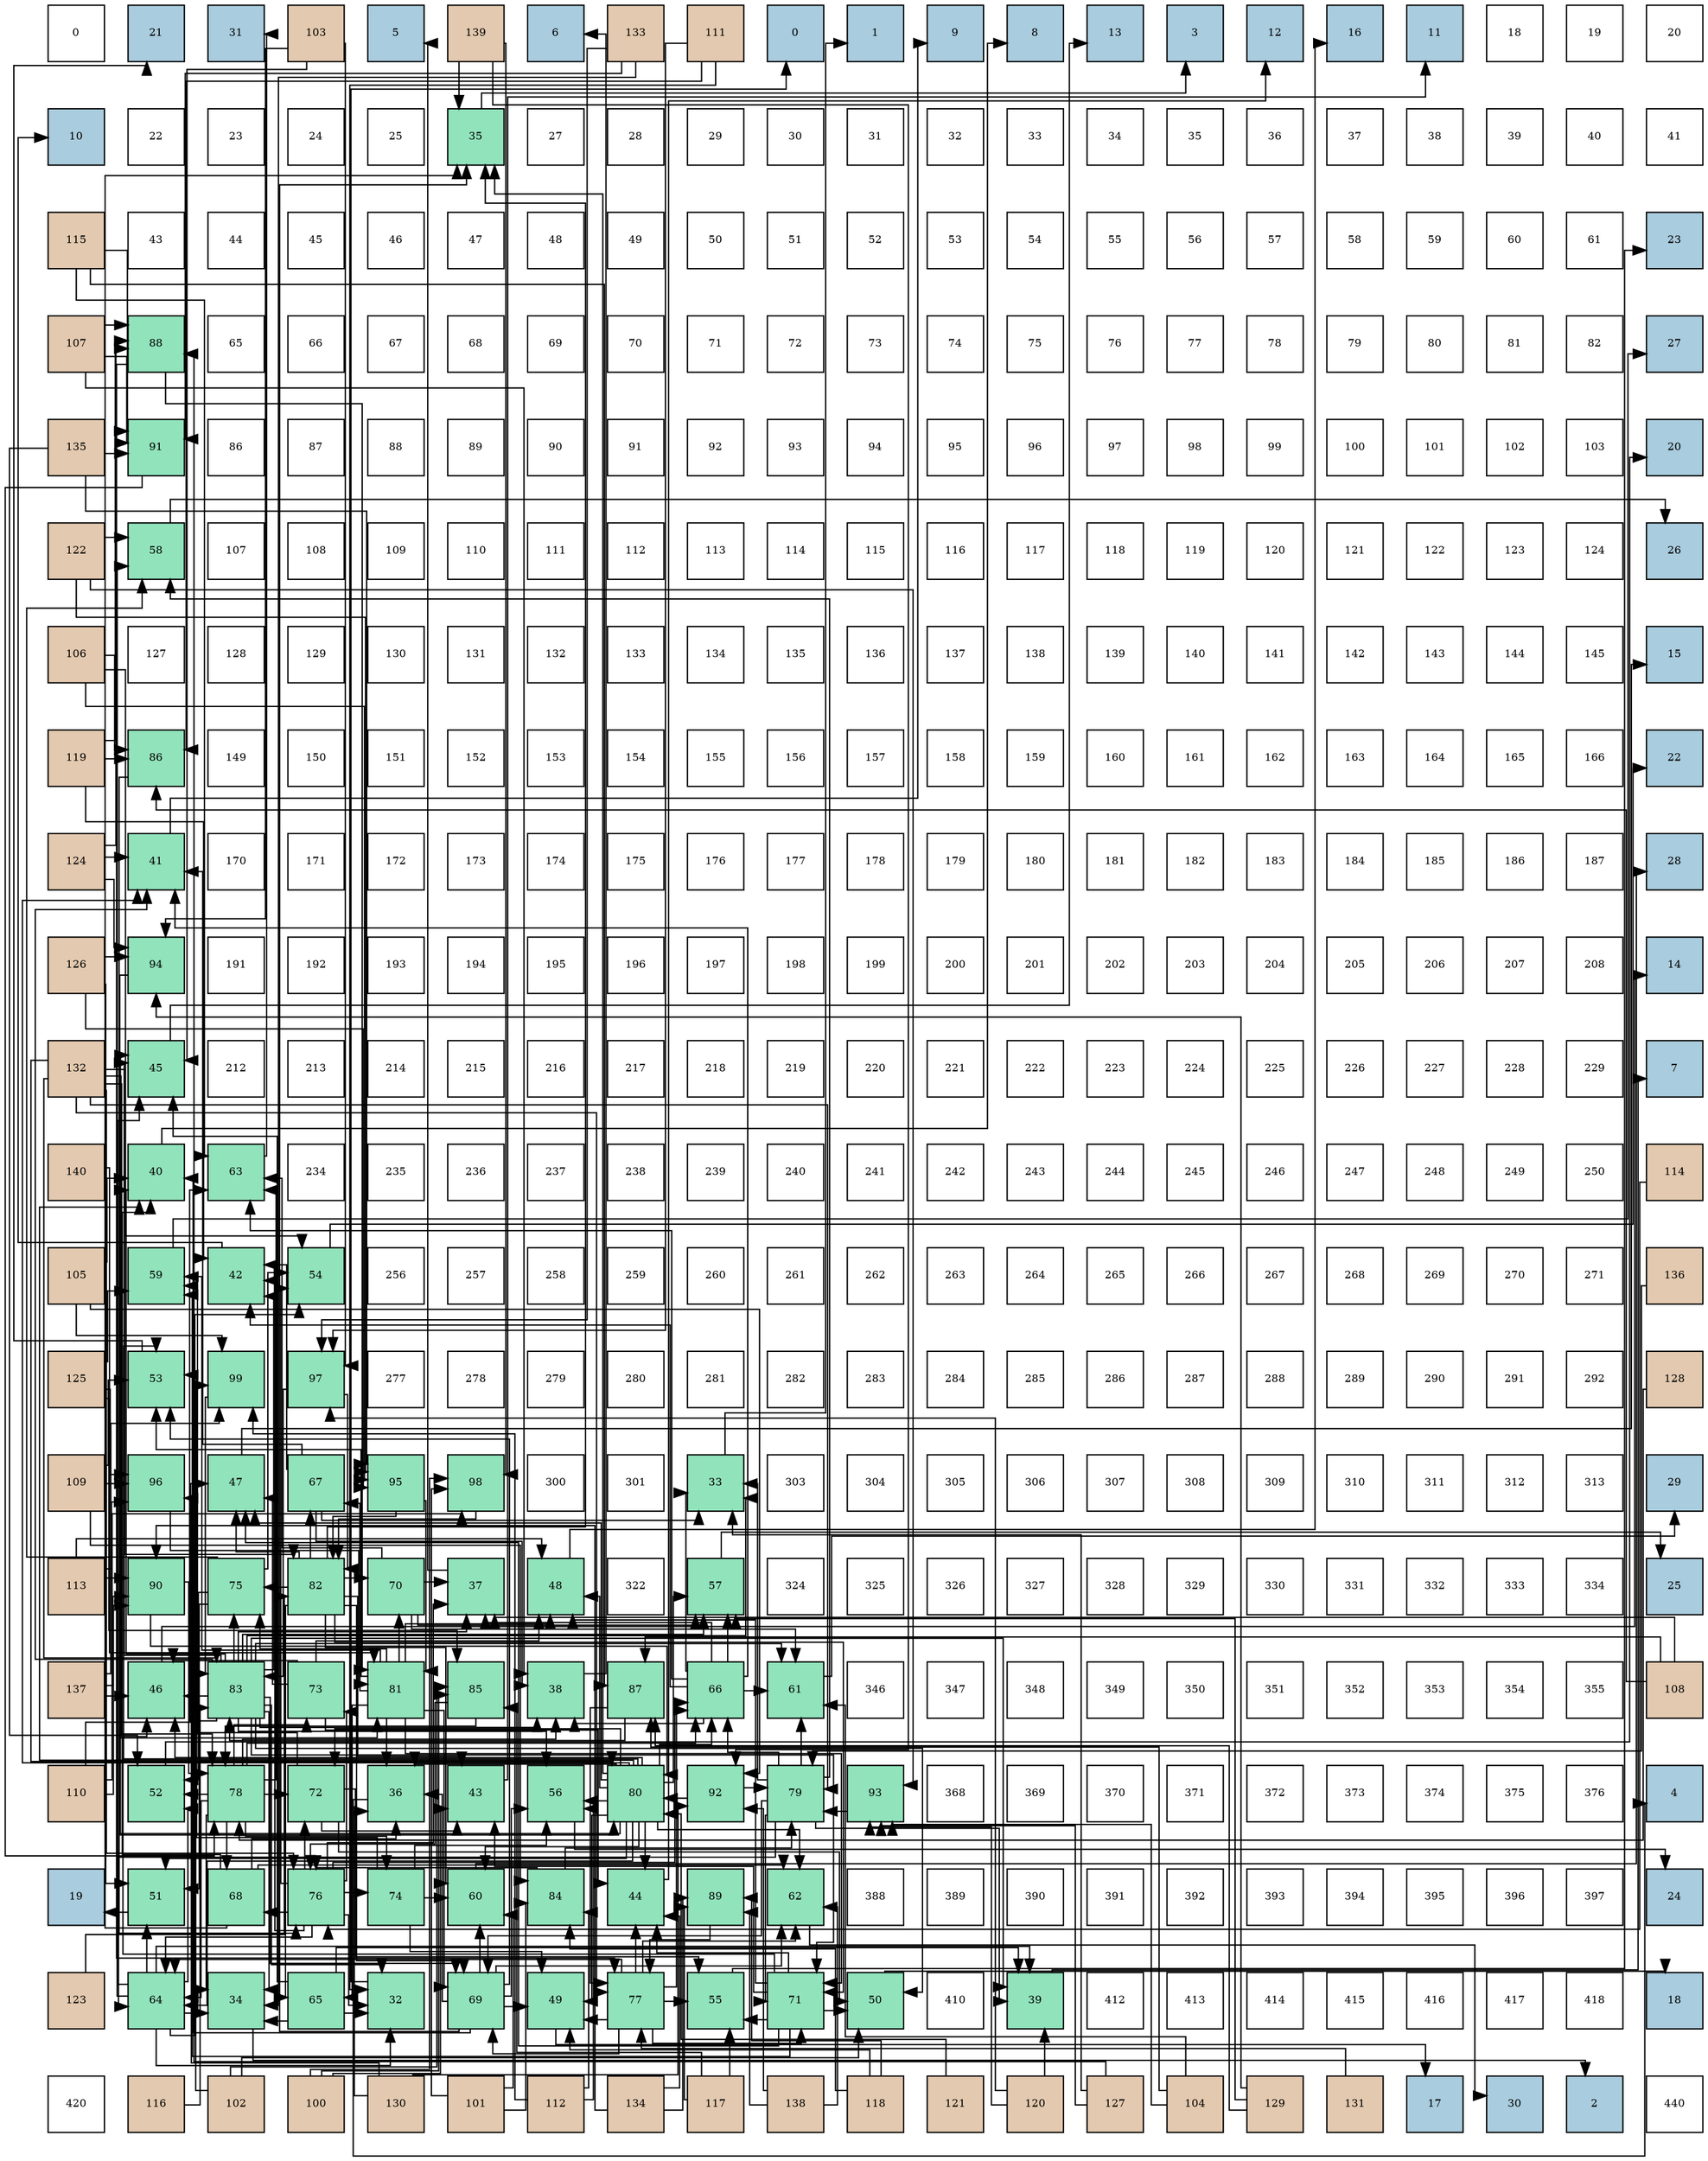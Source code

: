 digraph layout{
 rankdir=TB;
 splines=ortho;
 node [style=filled shape=square fixedsize=true width=0.6];
0[label="0", fontsize=8, fillcolor="#ffffff"];
1[label="21", fontsize=8, fillcolor="#a9ccde"];
2[label="31", fontsize=8, fillcolor="#a9ccde"];
3[label="103", fontsize=8, fillcolor="#e3c9af"];
4[label="5", fontsize=8, fillcolor="#a9ccde"];
5[label="139", fontsize=8, fillcolor="#e3c9af"];
6[label="6", fontsize=8, fillcolor="#a9ccde"];
7[label="133", fontsize=8, fillcolor="#e3c9af"];
8[label="111", fontsize=8, fillcolor="#e3c9af"];
9[label="0", fontsize=8, fillcolor="#a9ccde"];
10[label="1", fontsize=8, fillcolor="#a9ccde"];
11[label="9", fontsize=8, fillcolor="#a9ccde"];
12[label="8", fontsize=8, fillcolor="#a9ccde"];
13[label="13", fontsize=8, fillcolor="#a9ccde"];
14[label="3", fontsize=8, fillcolor="#a9ccde"];
15[label="12", fontsize=8, fillcolor="#a9ccde"];
16[label="16", fontsize=8, fillcolor="#a9ccde"];
17[label="11", fontsize=8, fillcolor="#a9ccde"];
18[label="18", fontsize=8, fillcolor="#ffffff"];
19[label="19", fontsize=8, fillcolor="#ffffff"];
20[label="20", fontsize=8, fillcolor="#ffffff"];
21[label="10", fontsize=8, fillcolor="#a9ccde"];
22[label="22", fontsize=8, fillcolor="#ffffff"];
23[label="23", fontsize=8, fillcolor="#ffffff"];
24[label="24", fontsize=8, fillcolor="#ffffff"];
25[label="25", fontsize=8, fillcolor="#ffffff"];
26[label="35", fontsize=8, fillcolor="#91e3bb"];
27[label="27", fontsize=8, fillcolor="#ffffff"];
28[label="28", fontsize=8, fillcolor="#ffffff"];
29[label="29", fontsize=8, fillcolor="#ffffff"];
30[label="30", fontsize=8, fillcolor="#ffffff"];
31[label="31", fontsize=8, fillcolor="#ffffff"];
32[label="32", fontsize=8, fillcolor="#ffffff"];
33[label="33", fontsize=8, fillcolor="#ffffff"];
34[label="34", fontsize=8, fillcolor="#ffffff"];
35[label="35", fontsize=8, fillcolor="#ffffff"];
36[label="36", fontsize=8, fillcolor="#ffffff"];
37[label="37", fontsize=8, fillcolor="#ffffff"];
38[label="38", fontsize=8, fillcolor="#ffffff"];
39[label="39", fontsize=8, fillcolor="#ffffff"];
40[label="40", fontsize=8, fillcolor="#ffffff"];
41[label="41", fontsize=8, fillcolor="#ffffff"];
42[label="115", fontsize=8, fillcolor="#e3c9af"];
43[label="43", fontsize=8, fillcolor="#ffffff"];
44[label="44", fontsize=8, fillcolor="#ffffff"];
45[label="45", fontsize=8, fillcolor="#ffffff"];
46[label="46", fontsize=8, fillcolor="#ffffff"];
47[label="47", fontsize=8, fillcolor="#ffffff"];
48[label="48", fontsize=8, fillcolor="#ffffff"];
49[label="49", fontsize=8, fillcolor="#ffffff"];
50[label="50", fontsize=8, fillcolor="#ffffff"];
51[label="51", fontsize=8, fillcolor="#ffffff"];
52[label="52", fontsize=8, fillcolor="#ffffff"];
53[label="53", fontsize=8, fillcolor="#ffffff"];
54[label="54", fontsize=8, fillcolor="#ffffff"];
55[label="55", fontsize=8, fillcolor="#ffffff"];
56[label="56", fontsize=8, fillcolor="#ffffff"];
57[label="57", fontsize=8, fillcolor="#ffffff"];
58[label="58", fontsize=8, fillcolor="#ffffff"];
59[label="59", fontsize=8, fillcolor="#ffffff"];
60[label="60", fontsize=8, fillcolor="#ffffff"];
61[label="61", fontsize=8, fillcolor="#ffffff"];
62[label="23", fontsize=8, fillcolor="#a9ccde"];
63[label="107", fontsize=8, fillcolor="#e3c9af"];
64[label="88", fontsize=8, fillcolor="#91e3bb"];
65[label="65", fontsize=8, fillcolor="#ffffff"];
66[label="66", fontsize=8, fillcolor="#ffffff"];
67[label="67", fontsize=8, fillcolor="#ffffff"];
68[label="68", fontsize=8, fillcolor="#ffffff"];
69[label="69", fontsize=8, fillcolor="#ffffff"];
70[label="70", fontsize=8, fillcolor="#ffffff"];
71[label="71", fontsize=8, fillcolor="#ffffff"];
72[label="72", fontsize=8, fillcolor="#ffffff"];
73[label="73", fontsize=8, fillcolor="#ffffff"];
74[label="74", fontsize=8, fillcolor="#ffffff"];
75[label="75", fontsize=8, fillcolor="#ffffff"];
76[label="76", fontsize=8, fillcolor="#ffffff"];
77[label="77", fontsize=8, fillcolor="#ffffff"];
78[label="78", fontsize=8, fillcolor="#ffffff"];
79[label="79", fontsize=8, fillcolor="#ffffff"];
80[label="80", fontsize=8, fillcolor="#ffffff"];
81[label="81", fontsize=8, fillcolor="#ffffff"];
82[label="82", fontsize=8, fillcolor="#ffffff"];
83[label="27", fontsize=8, fillcolor="#a9ccde"];
84[label="135", fontsize=8, fillcolor="#e3c9af"];
85[label="91", fontsize=8, fillcolor="#91e3bb"];
86[label="86", fontsize=8, fillcolor="#ffffff"];
87[label="87", fontsize=8, fillcolor="#ffffff"];
88[label="88", fontsize=8, fillcolor="#ffffff"];
89[label="89", fontsize=8, fillcolor="#ffffff"];
90[label="90", fontsize=8, fillcolor="#ffffff"];
91[label="91", fontsize=8, fillcolor="#ffffff"];
92[label="92", fontsize=8, fillcolor="#ffffff"];
93[label="93", fontsize=8, fillcolor="#ffffff"];
94[label="94", fontsize=8, fillcolor="#ffffff"];
95[label="95", fontsize=8, fillcolor="#ffffff"];
96[label="96", fontsize=8, fillcolor="#ffffff"];
97[label="97", fontsize=8, fillcolor="#ffffff"];
98[label="98", fontsize=8, fillcolor="#ffffff"];
99[label="99", fontsize=8, fillcolor="#ffffff"];
100[label="100", fontsize=8, fillcolor="#ffffff"];
101[label="101", fontsize=8, fillcolor="#ffffff"];
102[label="102", fontsize=8, fillcolor="#ffffff"];
103[label="103", fontsize=8, fillcolor="#ffffff"];
104[label="20", fontsize=8, fillcolor="#a9ccde"];
105[label="122", fontsize=8, fillcolor="#e3c9af"];
106[label="58", fontsize=8, fillcolor="#91e3bb"];
107[label="107", fontsize=8, fillcolor="#ffffff"];
108[label="108", fontsize=8, fillcolor="#ffffff"];
109[label="109", fontsize=8, fillcolor="#ffffff"];
110[label="110", fontsize=8, fillcolor="#ffffff"];
111[label="111", fontsize=8, fillcolor="#ffffff"];
112[label="112", fontsize=8, fillcolor="#ffffff"];
113[label="113", fontsize=8, fillcolor="#ffffff"];
114[label="114", fontsize=8, fillcolor="#ffffff"];
115[label="115", fontsize=8, fillcolor="#ffffff"];
116[label="116", fontsize=8, fillcolor="#ffffff"];
117[label="117", fontsize=8, fillcolor="#ffffff"];
118[label="118", fontsize=8, fillcolor="#ffffff"];
119[label="119", fontsize=8, fillcolor="#ffffff"];
120[label="120", fontsize=8, fillcolor="#ffffff"];
121[label="121", fontsize=8, fillcolor="#ffffff"];
122[label="122", fontsize=8, fillcolor="#ffffff"];
123[label="123", fontsize=8, fillcolor="#ffffff"];
124[label="124", fontsize=8, fillcolor="#ffffff"];
125[label="26", fontsize=8, fillcolor="#a9ccde"];
126[label="106", fontsize=8, fillcolor="#e3c9af"];
127[label="127", fontsize=8, fillcolor="#ffffff"];
128[label="128", fontsize=8, fillcolor="#ffffff"];
129[label="129", fontsize=8, fillcolor="#ffffff"];
130[label="130", fontsize=8, fillcolor="#ffffff"];
131[label="131", fontsize=8, fillcolor="#ffffff"];
132[label="132", fontsize=8, fillcolor="#ffffff"];
133[label="133", fontsize=8, fillcolor="#ffffff"];
134[label="134", fontsize=8, fillcolor="#ffffff"];
135[label="135", fontsize=8, fillcolor="#ffffff"];
136[label="136", fontsize=8, fillcolor="#ffffff"];
137[label="137", fontsize=8, fillcolor="#ffffff"];
138[label="138", fontsize=8, fillcolor="#ffffff"];
139[label="139", fontsize=8, fillcolor="#ffffff"];
140[label="140", fontsize=8, fillcolor="#ffffff"];
141[label="141", fontsize=8, fillcolor="#ffffff"];
142[label="142", fontsize=8, fillcolor="#ffffff"];
143[label="143", fontsize=8, fillcolor="#ffffff"];
144[label="144", fontsize=8, fillcolor="#ffffff"];
145[label="145", fontsize=8, fillcolor="#ffffff"];
146[label="15", fontsize=8, fillcolor="#a9ccde"];
147[label="119", fontsize=8, fillcolor="#e3c9af"];
148[label="86", fontsize=8, fillcolor="#91e3bb"];
149[label="149", fontsize=8, fillcolor="#ffffff"];
150[label="150", fontsize=8, fillcolor="#ffffff"];
151[label="151", fontsize=8, fillcolor="#ffffff"];
152[label="152", fontsize=8, fillcolor="#ffffff"];
153[label="153", fontsize=8, fillcolor="#ffffff"];
154[label="154", fontsize=8, fillcolor="#ffffff"];
155[label="155", fontsize=8, fillcolor="#ffffff"];
156[label="156", fontsize=8, fillcolor="#ffffff"];
157[label="157", fontsize=8, fillcolor="#ffffff"];
158[label="158", fontsize=8, fillcolor="#ffffff"];
159[label="159", fontsize=8, fillcolor="#ffffff"];
160[label="160", fontsize=8, fillcolor="#ffffff"];
161[label="161", fontsize=8, fillcolor="#ffffff"];
162[label="162", fontsize=8, fillcolor="#ffffff"];
163[label="163", fontsize=8, fillcolor="#ffffff"];
164[label="164", fontsize=8, fillcolor="#ffffff"];
165[label="165", fontsize=8, fillcolor="#ffffff"];
166[label="166", fontsize=8, fillcolor="#ffffff"];
167[label="22", fontsize=8, fillcolor="#a9ccde"];
168[label="124", fontsize=8, fillcolor="#e3c9af"];
169[label="41", fontsize=8, fillcolor="#91e3bb"];
170[label="170", fontsize=8, fillcolor="#ffffff"];
171[label="171", fontsize=8, fillcolor="#ffffff"];
172[label="172", fontsize=8, fillcolor="#ffffff"];
173[label="173", fontsize=8, fillcolor="#ffffff"];
174[label="174", fontsize=8, fillcolor="#ffffff"];
175[label="175", fontsize=8, fillcolor="#ffffff"];
176[label="176", fontsize=8, fillcolor="#ffffff"];
177[label="177", fontsize=8, fillcolor="#ffffff"];
178[label="178", fontsize=8, fillcolor="#ffffff"];
179[label="179", fontsize=8, fillcolor="#ffffff"];
180[label="180", fontsize=8, fillcolor="#ffffff"];
181[label="181", fontsize=8, fillcolor="#ffffff"];
182[label="182", fontsize=8, fillcolor="#ffffff"];
183[label="183", fontsize=8, fillcolor="#ffffff"];
184[label="184", fontsize=8, fillcolor="#ffffff"];
185[label="185", fontsize=8, fillcolor="#ffffff"];
186[label="186", fontsize=8, fillcolor="#ffffff"];
187[label="187", fontsize=8, fillcolor="#ffffff"];
188[label="28", fontsize=8, fillcolor="#a9ccde"];
189[label="126", fontsize=8, fillcolor="#e3c9af"];
190[label="94", fontsize=8, fillcolor="#91e3bb"];
191[label="191", fontsize=8, fillcolor="#ffffff"];
192[label="192", fontsize=8, fillcolor="#ffffff"];
193[label="193", fontsize=8, fillcolor="#ffffff"];
194[label="194", fontsize=8, fillcolor="#ffffff"];
195[label="195", fontsize=8, fillcolor="#ffffff"];
196[label="196", fontsize=8, fillcolor="#ffffff"];
197[label="197", fontsize=8, fillcolor="#ffffff"];
198[label="198", fontsize=8, fillcolor="#ffffff"];
199[label="199", fontsize=8, fillcolor="#ffffff"];
200[label="200", fontsize=8, fillcolor="#ffffff"];
201[label="201", fontsize=8, fillcolor="#ffffff"];
202[label="202", fontsize=8, fillcolor="#ffffff"];
203[label="203", fontsize=8, fillcolor="#ffffff"];
204[label="204", fontsize=8, fillcolor="#ffffff"];
205[label="205", fontsize=8, fillcolor="#ffffff"];
206[label="206", fontsize=8, fillcolor="#ffffff"];
207[label="207", fontsize=8, fillcolor="#ffffff"];
208[label="208", fontsize=8, fillcolor="#ffffff"];
209[label="14", fontsize=8, fillcolor="#a9ccde"];
210[label="132", fontsize=8, fillcolor="#e3c9af"];
211[label="45", fontsize=8, fillcolor="#91e3bb"];
212[label="212", fontsize=8, fillcolor="#ffffff"];
213[label="213", fontsize=8, fillcolor="#ffffff"];
214[label="214", fontsize=8, fillcolor="#ffffff"];
215[label="215", fontsize=8, fillcolor="#ffffff"];
216[label="216", fontsize=8, fillcolor="#ffffff"];
217[label="217", fontsize=8, fillcolor="#ffffff"];
218[label="218", fontsize=8, fillcolor="#ffffff"];
219[label="219", fontsize=8, fillcolor="#ffffff"];
220[label="220", fontsize=8, fillcolor="#ffffff"];
221[label="221", fontsize=8, fillcolor="#ffffff"];
222[label="222", fontsize=8, fillcolor="#ffffff"];
223[label="223", fontsize=8, fillcolor="#ffffff"];
224[label="224", fontsize=8, fillcolor="#ffffff"];
225[label="225", fontsize=8, fillcolor="#ffffff"];
226[label="226", fontsize=8, fillcolor="#ffffff"];
227[label="227", fontsize=8, fillcolor="#ffffff"];
228[label="228", fontsize=8, fillcolor="#ffffff"];
229[label="229", fontsize=8, fillcolor="#ffffff"];
230[label="7", fontsize=8, fillcolor="#a9ccde"];
231[label="140", fontsize=8, fillcolor="#e3c9af"];
232[label="40", fontsize=8, fillcolor="#91e3bb"];
233[label="63", fontsize=8, fillcolor="#91e3bb"];
234[label="234", fontsize=8, fillcolor="#ffffff"];
235[label="235", fontsize=8, fillcolor="#ffffff"];
236[label="236", fontsize=8, fillcolor="#ffffff"];
237[label="237", fontsize=8, fillcolor="#ffffff"];
238[label="238", fontsize=8, fillcolor="#ffffff"];
239[label="239", fontsize=8, fillcolor="#ffffff"];
240[label="240", fontsize=8, fillcolor="#ffffff"];
241[label="241", fontsize=8, fillcolor="#ffffff"];
242[label="242", fontsize=8, fillcolor="#ffffff"];
243[label="243", fontsize=8, fillcolor="#ffffff"];
244[label="244", fontsize=8, fillcolor="#ffffff"];
245[label="245", fontsize=8, fillcolor="#ffffff"];
246[label="246", fontsize=8, fillcolor="#ffffff"];
247[label="247", fontsize=8, fillcolor="#ffffff"];
248[label="248", fontsize=8, fillcolor="#ffffff"];
249[label="249", fontsize=8, fillcolor="#ffffff"];
250[label="250", fontsize=8, fillcolor="#ffffff"];
251[label="114", fontsize=8, fillcolor="#e3c9af"];
252[label="105", fontsize=8, fillcolor="#e3c9af"];
253[label="59", fontsize=8, fillcolor="#91e3bb"];
254[label="42", fontsize=8, fillcolor="#91e3bb"];
255[label="54", fontsize=8, fillcolor="#91e3bb"];
256[label="256", fontsize=8, fillcolor="#ffffff"];
257[label="257", fontsize=8, fillcolor="#ffffff"];
258[label="258", fontsize=8, fillcolor="#ffffff"];
259[label="259", fontsize=8, fillcolor="#ffffff"];
260[label="260", fontsize=8, fillcolor="#ffffff"];
261[label="261", fontsize=8, fillcolor="#ffffff"];
262[label="262", fontsize=8, fillcolor="#ffffff"];
263[label="263", fontsize=8, fillcolor="#ffffff"];
264[label="264", fontsize=8, fillcolor="#ffffff"];
265[label="265", fontsize=8, fillcolor="#ffffff"];
266[label="266", fontsize=8, fillcolor="#ffffff"];
267[label="267", fontsize=8, fillcolor="#ffffff"];
268[label="268", fontsize=8, fillcolor="#ffffff"];
269[label="269", fontsize=8, fillcolor="#ffffff"];
270[label="270", fontsize=8, fillcolor="#ffffff"];
271[label="271", fontsize=8, fillcolor="#ffffff"];
272[label="136", fontsize=8, fillcolor="#e3c9af"];
273[label="125", fontsize=8, fillcolor="#e3c9af"];
274[label="53", fontsize=8, fillcolor="#91e3bb"];
275[label="99", fontsize=8, fillcolor="#91e3bb"];
276[label="97", fontsize=8, fillcolor="#91e3bb"];
277[label="277", fontsize=8, fillcolor="#ffffff"];
278[label="278", fontsize=8, fillcolor="#ffffff"];
279[label="279", fontsize=8, fillcolor="#ffffff"];
280[label="280", fontsize=8, fillcolor="#ffffff"];
281[label="281", fontsize=8, fillcolor="#ffffff"];
282[label="282", fontsize=8, fillcolor="#ffffff"];
283[label="283", fontsize=8, fillcolor="#ffffff"];
284[label="284", fontsize=8, fillcolor="#ffffff"];
285[label="285", fontsize=8, fillcolor="#ffffff"];
286[label="286", fontsize=8, fillcolor="#ffffff"];
287[label="287", fontsize=8, fillcolor="#ffffff"];
288[label="288", fontsize=8, fillcolor="#ffffff"];
289[label="289", fontsize=8, fillcolor="#ffffff"];
290[label="290", fontsize=8, fillcolor="#ffffff"];
291[label="291", fontsize=8, fillcolor="#ffffff"];
292[label="292", fontsize=8, fillcolor="#ffffff"];
293[label="128", fontsize=8, fillcolor="#e3c9af"];
294[label="109", fontsize=8, fillcolor="#e3c9af"];
295[label="96", fontsize=8, fillcolor="#91e3bb"];
296[label="47", fontsize=8, fillcolor="#91e3bb"];
297[label="67", fontsize=8, fillcolor="#91e3bb"];
298[label="95", fontsize=8, fillcolor="#91e3bb"];
299[label="98", fontsize=8, fillcolor="#91e3bb"];
300[label="300", fontsize=8, fillcolor="#ffffff"];
301[label="301", fontsize=8, fillcolor="#ffffff"];
302[label="33", fontsize=8, fillcolor="#91e3bb"];
303[label="303", fontsize=8, fillcolor="#ffffff"];
304[label="304", fontsize=8, fillcolor="#ffffff"];
305[label="305", fontsize=8, fillcolor="#ffffff"];
306[label="306", fontsize=8, fillcolor="#ffffff"];
307[label="307", fontsize=8, fillcolor="#ffffff"];
308[label="308", fontsize=8, fillcolor="#ffffff"];
309[label="309", fontsize=8, fillcolor="#ffffff"];
310[label="310", fontsize=8, fillcolor="#ffffff"];
311[label="311", fontsize=8, fillcolor="#ffffff"];
312[label="312", fontsize=8, fillcolor="#ffffff"];
313[label="313", fontsize=8, fillcolor="#ffffff"];
314[label="29", fontsize=8, fillcolor="#a9ccde"];
315[label="113", fontsize=8, fillcolor="#e3c9af"];
316[label="90", fontsize=8, fillcolor="#91e3bb"];
317[label="75", fontsize=8, fillcolor="#91e3bb"];
318[label="82", fontsize=8, fillcolor="#91e3bb"];
319[label="70", fontsize=8, fillcolor="#91e3bb"];
320[label="37", fontsize=8, fillcolor="#91e3bb"];
321[label="48", fontsize=8, fillcolor="#91e3bb"];
322[label="322", fontsize=8, fillcolor="#ffffff"];
323[label="57", fontsize=8, fillcolor="#91e3bb"];
324[label="324", fontsize=8, fillcolor="#ffffff"];
325[label="325", fontsize=8, fillcolor="#ffffff"];
326[label="326", fontsize=8, fillcolor="#ffffff"];
327[label="327", fontsize=8, fillcolor="#ffffff"];
328[label="328", fontsize=8, fillcolor="#ffffff"];
329[label="329", fontsize=8, fillcolor="#ffffff"];
330[label="330", fontsize=8, fillcolor="#ffffff"];
331[label="331", fontsize=8, fillcolor="#ffffff"];
332[label="332", fontsize=8, fillcolor="#ffffff"];
333[label="333", fontsize=8, fillcolor="#ffffff"];
334[label="334", fontsize=8, fillcolor="#ffffff"];
335[label="25", fontsize=8, fillcolor="#a9ccde"];
336[label="137", fontsize=8, fillcolor="#e3c9af"];
337[label="46", fontsize=8, fillcolor="#91e3bb"];
338[label="83", fontsize=8, fillcolor="#91e3bb"];
339[label="73", fontsize=8, fillcolor="#91e3bb"];
340[label="81", fontsize=8, fillcolor="#91e3bb"];
341[label="85", fontsize=8, fillcolor="#91e3bb"];
342[label="38", fontsize=8, fillcolor="#91e3bb"];
343[label="87", fontsize=8, fillcolor="#91e3bb"];
344[label="66", fontsize=8, fillcolor="#91e3bb"];
345[label="61", fontsize=8, fillcolor="#91e3bb"];
346[label="346", fontsize=8, fillcolor="#ffffff"];
347[label="347", fontsize=8, fillcolor="#ffffff"];
348[label="348", fontsize=8, fillcolor="#ffffff"];
349[label="349", fontsize=8, fillcolor="#ffffff"];
350[label="350", fontsize=8, fillcolor="#ffffff"];
351[label="351", fontsize=8, fillcolor="#ffffff"];
352[label="352", fontsize=8, fillcolor="#ffffff"];
353[label="353", fontsize=8, fillcolor="#ffffff"];
354[label="354", fontsize=8, fillcolor="#ffffff"];
355[label="355", fontsize=8, fillcolor="#ffffff"];
356[label="108", fontsize=8, fillcolor="#e3c9af"];
357[label="110", fontsize=8, fillcolor="#e3c9af"];
358[label="52", fontsize=8, fillcolor="#91e3bb"];
359[label="78", fontsize=8, fillcolor="#91e3bb"];
360[label="72", fontsize=8, fillcolor="#91e3bb"];
361[label="36", fontsize=8, fillcolor="#91e3bb"];
362[label="43", fontsize=8, fillcolor="#91e3bb"];
363[label="56", fontsize=8, fillcolor="#91e3bb"];
364[label="80", fontsize=8, fillcolor="#91e3bb"];
365[label="92", fontsize=8, fillcolor="#91e3bb"];
366[label="79", fontsize=8, fillcolor="#91e3bb"];
367[label="93", fontsize=8, fillcolor="#91e3bb"];
368[label="368", fontsize=8, fillcolor="#ffffff"];
369[label="369", fontsize=8, fillcolor="#ffffff"];
370[label="370", fontsize=8, fillcolor="#ffffff"];
371[label="371", fontsize=8, fillcolor="#ffffff"];
372[label="372", fontsize=8, fillcolor="#ffffff"];
373[label="373", fontsize=8, fillcolor="#ffffff"];
374[label="374", fontsize=8, fillcolor="#ffffff"];
375[label="375", fontsize=8, fillcolor="#ffffff"];
376[label="376", fontsize=8, fillcolor="#ffffff"];
377[label="4", fontsize=8, fillcolor="#a9ccde"];
378[label="19", fontsize=8, fillcolor="#a9ccde"];
379[label="51", fontsize=8, fillcolor="#91e3bb"];
380[label="68", fontsize=8, fillcolor="#91e3bb"];
381[label="76", fontsize=8, fillcolor="#91e3bb"];
382[label="74", fontsize=8, fillcolor="#91e3bb"];
383[label="60", fontsize=8, fillcolor="#91e3bb"];
384[label="84", fontsize=8, fillcolor="#91e3bb"];
385[label="44", fontsize=8, fillcolor="#91e3bb"];
386[label="89", fontsize=8, fillcolor="#91e3bb"];
387[label="62", fontsize=8, fillcolor="#91e3bb"];
388[label="388", fontsize=8, fillcolor="#ffffff"];
389[label="389", fontsize=8, fillcolor="#ffffff"];
390[label="390", fontsize=8, fillcolor="#ffffff"];
391[label="391", fontsize=8, fillcolor="#ffffff"];
392[label="392", fontsize=8, fillcolor="#ffffff"];
393[label="393", fontsize=8, fillcolor="#ffffff"];
394[label="394", fontsize=8, fillcolor="#ffffff"];
395[label="395", fontsize=8, fillcolor="#ffffff"];
396[label="396", fontsize=8, fillcolor="#ffffff"];
397[label="397", fontsize=8, fillcolor="#ffffff"];
398[label="24", fontsize=8, fillcolor="#a9ccde"];
399[label="123", fontsize=8, fillcolor="#e3c9af"];
400[label="64", fontsize=8, fillcolor="#91e3bb"];
401[label="34", fontsize=8, fillcolor="#91e3bb"];
402[label="65", fontsize=8, fillcolor="#91e3bb"];
403[label="32", fontsize=8, fillcolor="#91e3bb"];
404[label="69", fontsize=8, fillcolor="#91e3bb"];
405[label="49", fontsize=8, fillcolor="#91e3bb"];
406[label="77", fontsize=8, fillcolor="#91e3bb"];
407[label="55", fontsize=8, fillcolor="#91e3bb"];
408[label="71", fontsize=8, fillcolor="#91e3bb"];
409[label="50", fontsize=8, fillcolor="#91e3bb"];
410[label="410", fontsize=8, fillcolor="#ffffff"];
411[label="39", fontsize=8, fillcolor="#91e3bb"];
412[label="412", fontsize=8, fillcolor="#ffffff"];
413[label="413", fontsize=8, fillcolor="#ffffff"];
414[label="414", fontsize=8, fillcolor="#ffffff"];
415[label="415", fontsize=8, fillcolor="#ffffff"];
416[label="416", fontsize=8, fillcolor="#ffffff"];
417[label="417", fontsize=8, fillcolor="#ffffff"];
418[label="418", fontsize=8, fillcolor="#ffffff"];
419[label="18", fontsize=8, fillcolor="#a9ccde"];
420[label="420", fontsize=8, fillcolor="#ffffff"];
421[label="116", fontsize=8, fillcolor="#e3c9af"];
422[label="102", fontsize=8, fillcolor="#e3c9af"];
423[label="100", fontsize=8, fillcolor="#e3c9af"];
424[label="130", fontsize=8, fillcolor="#e3c9af"];
425[label="101", fontsize=8, fillcolor="#e3c9af"];
426[label="112", fontsize=8, fillcolor="#e3c9af"];
427[label="134", fontsize=8, fillcolor="#e3c9af"];
428[label="117", fontsize=8, fillcolor="#e3c9af"];
429[label="138", fontsize=8, fillcolor="#e3c9af"];
430[label="118", fontsize=8, fillcolor="#e3c9af"];
431[label="121", fontsize=8, fillcolor="#e3c9af"];
432[label="120", fontsize=8, fillcolor="#e3c9af"];
433[label="127", fontsize=8, fillcolor="#e3c9af"];
434[label="104", fontsize=8, fillcolor="#e3c9af"];
435[label="129", fontsize=8, fillcolor="#e3c9af"];
436[label="131", fontsize=8, fillcolor="#e3c9af"];
437[label="17", fontsize=8, fillcolor="#a9ccde"];
438[label="30", fontsize=8, fillcolor="#a9ccde"];
439[label="2", fontsize=8, fillcolor="#a9ccde"];
440[label="440", fontsize=8, fillcolor="#ffffff"];
edge [constraint=false, style=vis];403 -> 9;
302 -> 10;
401 -> 439;
26 -> 14;
361 -> 377;
320 -> 4;
342 -> 6;
411 -> 230;
232 -> 12;
169 -> 11;
254 -> 21;
362 -> 17;
385 -> 15;
211 -> 13;
337 -> 209;
296 -> 146;
321 -> 16;
405 -> 437;
409 -> 419;
379 -> 378;
358 -> 104;
274 -> 1;
255 -> 167;
407 -> 62;
363 -> 398;
323 -> 335;
106 -> 125;
253 -> 83;
383 -> 188;
345 -> 314;
387 -> 438;
233 -> 2;
400 -> 403;
400 -> 401;
400 -> 411;
400 -> 211;
400 -> 379;
400 -> 358;
400 -> 255;
400 -> 106;
402 -> 403;
402 -> 401;
402 -> 411;
402 -> 211;
344 -> 302;
344 -> 320;
344 -> 342;
344 -> 169;
344 -> 254;
344 -> 323;
344 -> 345;
344 -> 233;
297 -> 302;
297 -> 342;
297 -> 169;
297 -> 254;
380 -> 26;
380 -> 361;
380 -> 232;
380 -> 387;
404 -> 26;
404 -> 361;
404 -> 232;
404 -> 405;
404 -> 274;
404 -> 363;
404 -> 383;
404 -> 387;
319 -> 320;
319 -> 323;
319 -> 345;
319 -> 233;
408 -> 362;
408 -> 385;
408 -> 337;
408 -> 296;
408 -> 321;
408 -> 409;
408 -> 407;
408 -> 253;
360 -> 362;
360 -> 409;
360 -> 407;
360 -> 253;
339 -> 385;
339 -> 337;
339 -> 296;
339 -> 321;
382 -> 405;
382 -> 274;
382 -> 363;
382 -> 383;
317 -> 379;
317 -> 358;
317 -> 255;
317 -> 106;
381 -> 403;
381 -> 320;
381 -> 254;
381 -> 255;
381 -> 400;
381 -> 344;
381 -> 380;
381 -> 360;
381 -> 339;
381 -> 382;
406 -> 385;
406 -> 405;
406 -> 407;
406 -> 387;
406 -> 400;
406 -> 344;
406 -> 404;
406 -> 408;
359 -> 401;
359 -> 342;
359 -> 358;
359 -> 233;
359 -> 400;
359 -> 344;
359 -> 380;
359 -> 360;
359 -> 339;
359 -> 382;
366 -> 302;
366 -> 411;
366 -> 106;
366 -> 345;
366 -> 400;
366 -> 344;
366 -> 404;
366 -> 408;
364 -> 26;
364 -> 361;
364 -> 232;
364 -> 169;
364 -> 385;
364 -> 211;
364 -> 337;
364 -> 296;
364 -> 321;
364 -> 405;
364 -> 379;
364 -> 274;
364 -> 363;
364 -> 323;
364 -> 383;
364 -> 387;
364 -> 400;
364 -> 344;
364 -> 360;
340 -> 361;
340 -> 321;
340 -> 274;
340 -> 253;
340 -> 402;
340 -> 297;
340 -> 404;
340 -> 319;
340 -> 408;
340 -> 317;
318 -> 26;
318 -> 362;
318 -> 296;
318 -> 383;
318 -> 402;
318 -> 297;
318 -> 404;
318 -> 319;
318 -> 408;
318 -> 317;
338 -> 403;
338 -> 302;
338 -> 401;
338 -> 320;
338 -> 342;
338 -> 411;
338 -> 232;
338 -> 169;
338 -> 254;
338 -> 211;
338 -> 337;
338 -> 409;
338 -> 363;
338 -> 323;
338 -> 345;
338 -> 233;
338 -> 404;
338 -> 408;
338 -> 317;
384 -> 381;
384 -> 366;
341 -> 381;
341 -> 359;
148 -> 381;
343 -> 406;
343 -> 338;
64 -> 406;
64 -> 340;
386 -> 406;
316 -> 359;
316 -> 364;
85 -> 359;
365 -> 366;
365 -> 364;
367 -> 366;
190 -> 364;
298 -> 340;
298 -> 318;
295 -> 340;
276 -> 318;
276 -> 338;
299 -> 318;
275 -> 338;
423 -> 362;
423 -> 341;
423 -> 299;
425 -> 383;
425 -> 384;
425 -> 299;
422 -> 409;
422 -> 341;
422 -> 275;
3 -> 211;
3 -> 190;
3 -> 276;
434 -> 345;
434 -> 343;
434 -> 367;
252 -> 232;
252 -> 365;
252 -> 275;
126 -> 255;
126 -> 148;
126 -> 298;
63 -> 342;
63 -> 64;
63 -> 85;
356 -> 320;
356 -> 148;
356 -> 343;
294 -> 274;
294 -> 384;
294 -> 295;
357 -> 296;
357 -> 316;
357 -> 299;
8 -> 403;
8 -> 148;
8 -> 276;
426 -> 363;
426 -> 384;
426 -> 275;
315 -> 321;
315 -> 316;
315 -> 295;
251 -> 381;
42 -> 233;
42 -> 343;
42 -> 85;
421 -> 338;
428 -> 407;
428 -> 341;
428 -> 386;
430 -> 405;
430 -> 384;
430 -> 386;
147 -> 254;
147 -> 148;
147 -> 64;
432 -> 411;
432 -> 367;
432 -> 276;
431 -> 364;
105 -> 106;
105 -> 367;
105 -> 298;
399 -> 318;
168 -> 169;
168 -> 64;
168 -> 190;
273 -> 253;
273 -> 341;
273 -> 295;
189 -> 379;
189 -> 190;
189 -> 298;
433 -> 302;
433 -> 64;
433 -> 367;
293 -> 359;
435 -> 323;
435 -> 343;
435 -> 190;
424 -> 361;
424 -> 365;
424 -> 295;
436 -> 406;
210 -> 381;
210 -> 406;
210 -> 359;
210 -> 366;
210 -> 364;
210 -> 340;
210 -> 318;
210 -> 338;
7 -> 401;
7 -> 85;
7 -> 276;
427 -> 385;
427 -> 386;
427 -> 316;
84 -> 358;
84 -> 85;
84 -> 298;
272 -> 366;
336 -> 337;
336 -> 316;
336 -> 275;
429 -> 387;
429 -> 386;
429 -> 365;
5 -> 26;
5 -> 365;
5 -> 299;
231 -> 340;
edge [constraint=true, style=invis];
0 -> 21 -> 42 -> 63 -> 84 -> 105 -> 126 -> 147 -> 168 -> 189 -> 210 -> 231 -> 252 -> 273 -> 294 -> 315 -> 336 -> 357 -> 378 -> 399 -> 420;
1 -> 22 -> 43 -> 64 -> 85 -> 106 -> 127 -> 148 -> 169 -> 190 -> 211 -> 232 -> 253 -> 274 -> 295 -> 316 -> 337 -> 358 -> 379 -> 400 -> 421;
2 -> 23 -> 44 -> 65 -> 86 -> 107 -> 128 -> 149 -> 170 -> 191 -> 212 -> 233 -> 254 -> 275 -> 296 -> 317 -> 338 -> 359 -> 380 -> 401 -> 422;
3 -> 24 -> 45 -> 66 -> 87 -> 108 -> 129 -> 150 -> 171 -> 192 -> 213 -> 234 -> 255 -> 276 -> 297 -> 318 -> 339 -> 360 -> 381 -> 402 -> 423;
4 -> 25 -> 46 -> 67 -> 88 -> 109 -> 130 -> 151 -> 172 -> 193 -> 214 -> 235 -> 256 -> 277 -> 298 -> 319 -> 340 -> 361 -> 382 -> 403 -> 424;
5 -> 26 -> 47 -> 68 -> 89 -> 110 -> 131 -> 152 -> 173 -> 194 -> 215 -> 236 -> 257 -> 278 -> 299 -> 320 -> 341 -> 362 -> 383 -> 404 -> 425;
6 -> 27 -> 48 -> 69 -> 90 -> 111 -> 132 -> 153 -> 174 -> 195 -> 216 -> 237 -> 258 -> 279 -> 300 -> 321 -> 342 -> 363 -> 384 -> 405 -> 426;
7 -> 28 -> 49 -> 70 -> 91 -> 112 -> 133 -> 154 -> 175 -> 196 -> 217 -> 238 -> 259 -> 280 -> 301 -> 322 -> 343 -> 364 -> 385 -> 406 -> 427;
8 -> 29 -> 50 -> 71 -> 92 -> 113 -> 134 -> 155 -> 176 -> 197 -> 218 -> 239 -> 260 -> 281 -> 302 -> 323 -> 344 -> 365 -> 386 -> 407 -> 428;
9 -> 30 -> 51 -> 72 -> 93 -> 114 -> 135 -> 156 -> 177 -> 198 -> 219 -> 240 -> 261 -> 282 -> 303 -> 324 -> 345 -> 366 -> 387 -> 408 -> 429;
10 -> 31 -> 52 -> 73 -> 94 -> 115 -> 136 -> 157 -> 178 -> 199 -> 220 -> 241 -> 262 -> 283 -> 304 -> 325 -> 346 -> 367 -> 388 -> 409 -> 430;
11 -> 32 -> 53 -> 74 -> 95 -> 116 -> 137 -> 158 -> 179 -> 200 -> 221 -> 242 -> 263 -> 284 -> 305 -> 326 -> 347 -> 368 -> 389 -> 410 -> 431;
12 -> 33 -> 54 -> 75 -> 96 -> 117 -> 138 -> 159 -> 180 -> 201 -> 222 -> 243 -> 264 -> 285 -> 306 -> 327 -> 348 -> 369 -> 390 -> 411 -> 432;
13 -> 34 -> 55 -> 76 -> 97 -> 118 -> 139 -> 160 -> 181 -> 202 -> 223 -> 244 -> 265 -> 286 -> 307 -> 328 -> 349 -> 370 -> 391 -> 412 -> 433;
14 -> 35 -> 56 -> 77 -> 98 -> 119 -> 140 -> 161 -> 182 -> 203 -> 224 -> 245 -> 266 -> 287 -> 308 -> 329 -> 350 -> 371 -> 392 -> 413 -> 434;
15 -> 36 -> 57 -> 78 -> 99 -> 120 -> 141 -> 162 -> 183 -> 204 -> 225 -> 246 -> 267 -> 288 -> 309 -> 330 -> 351 -> 372 -> 393 -> 414 -> 435;
16 -> 37 -> 58 -> 79 -> 100 -> 121 -> 142 -> 163 -> 184 -> 205 -> 226 -> 247 -> 268 -> 289 -> 310 -> 331 -> 352 -> 373 -> 394 -> 415 -> 436;
17 -> 38 -> 59 -> 80 -> 101 -> 122 -> 143 -> 164 -> 185 -> 206 -> 227 -> 248 -> 269 -> 290 -> 311 -> 332 -> 353 -> 374 -> 395 -> 416 -> 437;
18 -> 39 -> 60 -> 81 -> 102 -> 123 -> 144 -> 165 -> 186 -> 207 -> 228 -> 249 -> 270 -> 291 -> 312 -> 333 -> 354 -> 375 -> 396 -> 417 -> 438;
19 -> 40 -> 61 -> 82 -> 103 -> 124 -> 145 -> 166 -> 187 -> 208 -> 229 -> 250 -> 271 -> 292 -> 313 -> 334 -> 355 -> 376 -> 397 -> 418 -> 439;
20 -> 41 -> 62 -> 83 -> 104 -> 125 -> 146 -> 167 -> 188 -> 209 -> 230 -> 251 -> 272 -> 293 -> 314 -> 335 -> 356 -> 377 -> 398 -> 419 -> 440;
rank = same {0 -> 1 -> 2 -> 3 -> 4 -> 5 -> 6 -> 7 -> 8 -> 9 -> 10 -> 11 -> 12 -> 13 -> 14 -> 15 -> 16 -> 17 -> 18 -> 19 -> 20};
rank = same {21 -> 22 -> 23 -> 24 -> 25 -> 26 -> 27 -> 28 -> 29 -> 30 -> 31 -> 32 -> 33 -> 34 -> 35 -> 36 -> 37 -> 38 -> 39 -> 40 -> 41};
rank = same {42 -> 43 -> 44 -> 45 -> 46 -> 47 -> 48 -> 49 -> 50 -> 51 -> 52 -> 53 -> 54 -> 55 -> 56 -> 57 -> 58 -> 59 -> 60 -> 61 -> 62};
rank = same {63 -> 64 -> 65 -> 66 -> 67 -> 68 -> 69 -> 70 -> 71 -> 72 -> 73 -> 74 -> 75 -> 76 -> 77 -> 78 -> 79 -> 80 -> 81 -> 82 -> 83};
rank = same {84 -> 85 -> 86 -> 87 -> 88 -> 89 -> 90 -> 91 -> 92 -> 93 -> 94 -> 95 -> 96 -> 97 -> 98 -> 99 -> 100 -> 101 -> 102 -> 103 -> 104};
rank = same {105 -> 106 -> 107 -> 108 -> 109 -> 110 -> 111 -> 112 -> 113 -> 114 -> 115 -> 116 -> 117 -> 118 -> 119 -> 120 -> 121 -> 122 -> 123 -> 124 -> 125};
rank = same {126 -> 127 -> 128 -> 129 -> 130 -> 131 -> 132 -> 133 -> 134 -> 135 -> 136 -> 137 -> 138 -> 139 -> 140 -> 141 -> 142 -> 143 -> 144 -> 145 -> 146};
rank = same {147 -> 148 -> 149 -> 150 -> 151 -> 152 -> 153 -> 154 -> 155 -> 156 -> 157 -> 158 -> 159 -> 160 -> 161 -> 162 -> 163 -> 164 -> 165 -> 166 -> 167};
rank = same {168 -> 169 -> 170 -> 171 -> 172 -> 173 -> 174 -> 175 -> 176 -> 177 -> 178 -> 179 -> 180 -> 181 -> 182 -> 183 -> 184 -> 185 -> 186 -> 187 -> 188};
rank = same {189 -> 190 -> 191 -> 192 -> 193 -> 194 -> 195 -> 196 -> 197 -> 198 -> 199 -> 200 -> 201 -> 202 -> 203 -> 204 -> 205 -> 206 -> 207 -> 208 -> 209};
rank = same {210 -> 211 -> 212 -> 213 -> 214 -> 215 -> 216 -> 217 -> 218 -> 219 -> 220 -> 221 -> 222 -> 223 -> 224 -> 225 -> 226 -> 227 -> 228 -> 229 -> 230};
rank = same {231 -> 232 -> 233 -> 234 -> 235 -> 236 -> 237 -> 238 -> 239 -> 240 -> 241 -> 242 -> 243 -> 244 -> 245 -> 246 -> 247 -> 248 -> 249 -> 250 -> 251};
rank = same {252 -> 253 -> 254 -> 255 -> 256 -> 257 -> 258 -> 259 -> 260 -> 261 -> 262 -> 263 -> 264 -> 265 -> 266 -> 267 -> 268 -> 269 -> 270 -> 271 -> 272};
rank = same {273 -> 274 -> 275 -> 276 -> 277 -> 278 -> 279 -> 280 -> 281 -> 282 -> 283 -> 284 -> 285 -> 286 -> 287 -> 288 -> 289 -> 290 -> 291 -> 292 -> 293};
rank = same {294 -> 295 -> 296 -> 297 -> 298 -> 299 -> 300 -> 301 -> 302 -> 303 -> 304 -> 305 -> 306 -> 307 -> 308 -> 309 -> 310 -> 311 -> 312 -> 313 -> 314};
rank = same {315 -> 316 -> 317 -> 318 -> 319 -> 320 -> 321 -> 322 -> 323 -> 324 -> 325 -> 326 -> 327 -> 328 -> 329 -> 330 -> 331 -> 332 -> 333 -> 334 -> 335};
rank = same {336 -> 337 -> 338 -> 339 -> 340 -> 341 -> 342 -> 343 -> 344 -> 345 -> 346 -> 347 -> 348 -> 349 -> 350 -> 351 -> 352 -> 353 -> 354 -> 355 -> 356};
rank = same {357 -> 358 -> 359 -> 360 -> 361 -> 362 -> 363 -> 364 -> 365 -> 366 -> 367 -> 368 -> 369 -> 370 -> 371 -> 372 -> 373 -> 374 -> 375 -> 376 -> 377};
rank = same {378 -> 379 -> 380 -> 381 -> 382 -> 383 -> 384 -> 385 -> 386 -> 387 -> 388 -> 389 -> 390 -> 391 -> 392 -> 393 -> 394 -> 395 -> 396 -> 397 -> 398};
rank = same {399 -> 400 -> 401 -> 402 -> 403 -> 404 -> 405 -> 406 -> 407 -> 408 -> 409 -> 410 -> 411 -> 412 -> 413 -> 414 -> 415 -> 416 -> 417 -> 418 -> 419};
rank = same {420 -> 421 -> 422 -> 423 -> 424 -> 425 -> 426 -> 427 -> 428 -> 429 -> 430 -> 431 -> 432 -> 433 -> 434 -> 435 -> 436 -> 437 -> 438 -> 439 -> 440};
}